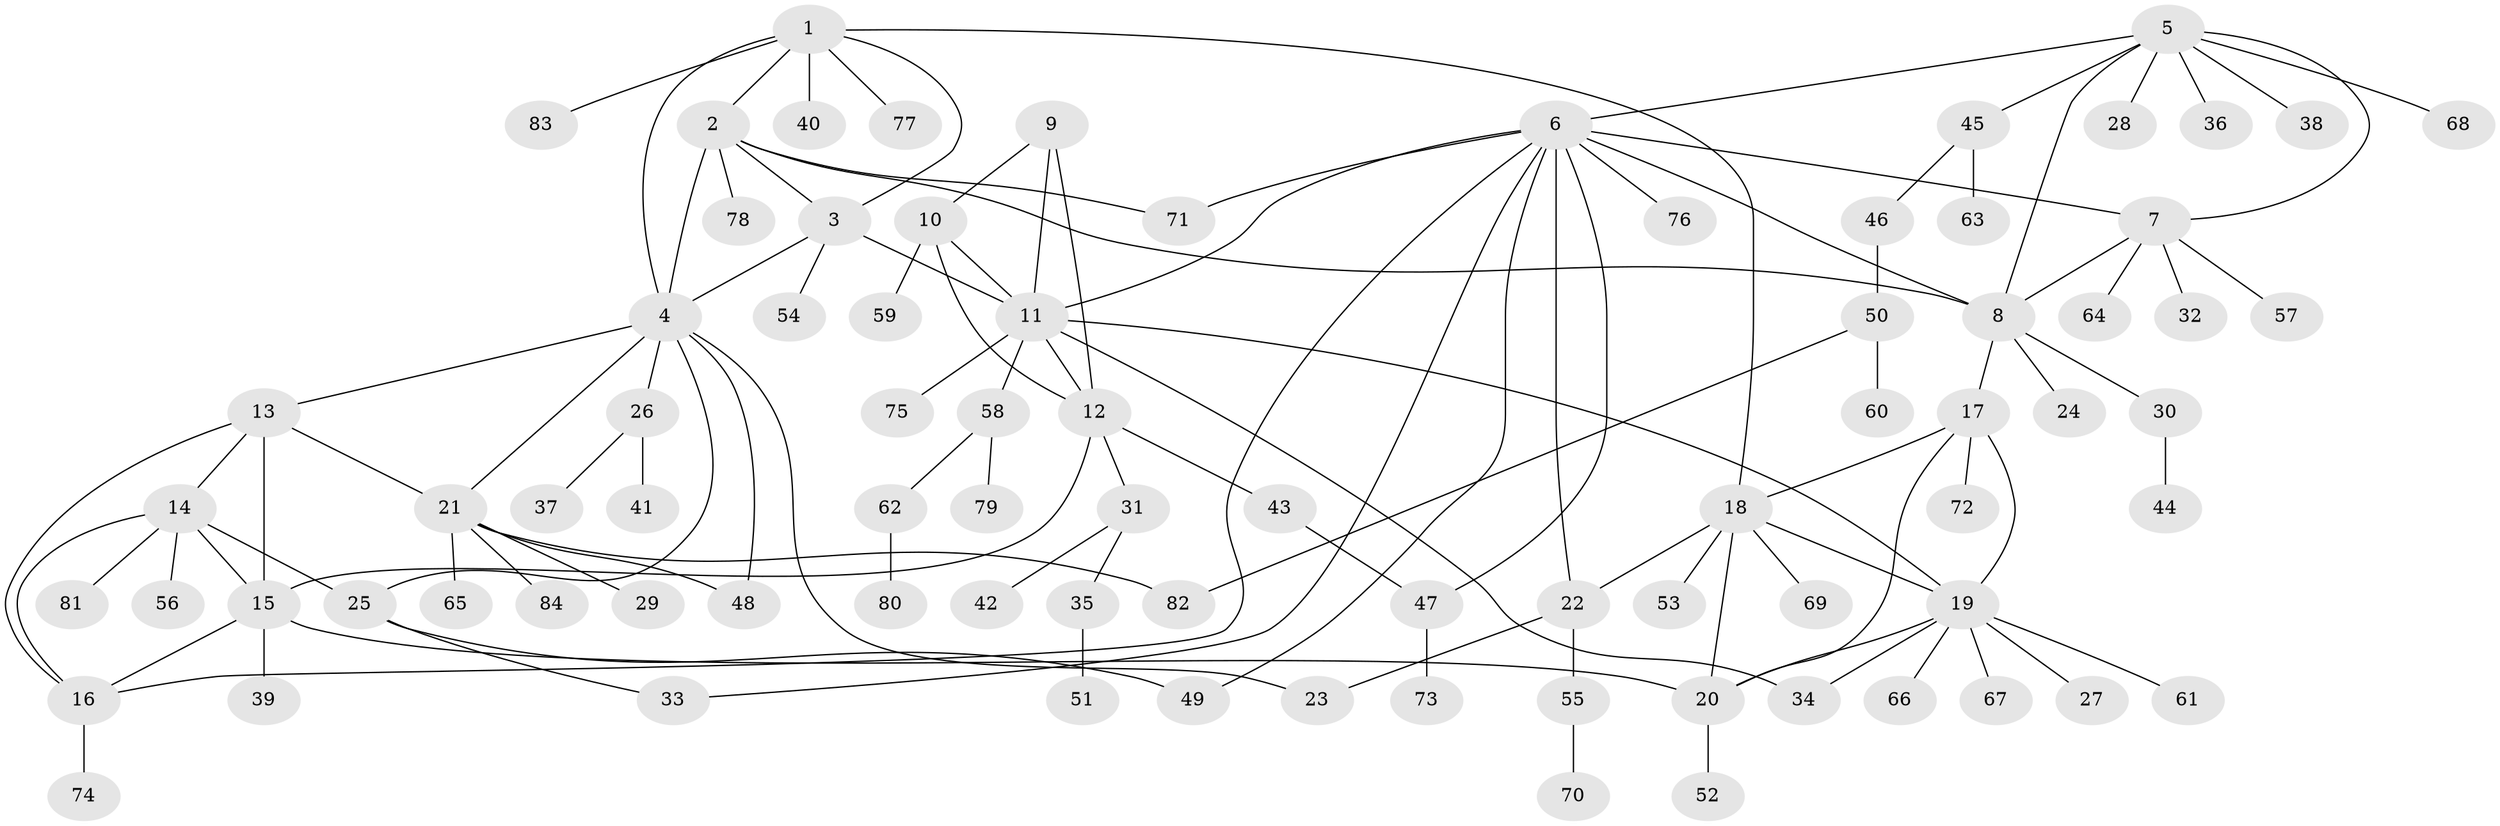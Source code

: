 // coarse degree distribution, {11: 0.023809523809523808, 6: 0.047619047619047616, 12: 0.023809523809523808, 5: 0.047619047619047616, 3: 0.11904761904761904, 9: 0.047619047619047616, 7: 0.023809523809523808, 2: 0.11904761904761904, 1: 0.5476190476190477}
// Generated by graph-tools (version 1.1) at 2025/19/03/04/25 18:19:50]
// undirected, 84 vertices, 115 edges
graph export_dot {
graph [start="1"]
  node [color=gray90,style=filled];
  1;
  2;
  3;
  4;
  5;
  6;
  7;
  8;
  9;
  10;
  11;
  12;
  13;
  14;
  15;
  16;
  17;
  18;
  19;
  20;
  21;
  22;
  23;
  24;
  25;
  26;
  27;
  28;
  29;
  30;
  31;
  32;
  33;
  34;
  35;
  36;
  37;
  38;
  39;
  40;
  41;
  42;
  43;
  44;
  45;
  46;
  47;
  48;
  49;
  50;
  51;
  52;
  53;
  54;
  55;
  56;
  57;
  58;
  59;
  60;
  61;
  62;
  63;
  64;
  65;
  66;
  67;
  68;
  69;
  70;
  71;
  72;
  73;
  74;
  75;
  76;
  77;
  78;
  79;
  80;
  81;
  82;
  83;
  84;
  1 -- 2;
  1 -- 3;
  1 -- 4;
  1 -- 18;
  1 -- 40;
  1 -- 77;
  1 -- 83;
  2 -- 3;
  2 -- 4;
  2 -- 8;
  2 -- 71;
  2 -- 78;
  3 -- 4;
  3 -- 11;
  3 -- 54;
  4 -- 13;
  4 -- 21;
  4 -- 23;
  4 -- 25;
  4 -- 26;
  4 -- 48;
  5 -- 6;
  5 -- 7;
  5 -- 8;
  5 -- 28;
  5 -- 36;
  5 -- 38;
  5 -- 45;
  5 -- 68;
  6 -- 7;
  6 -- 8;
  6 -- 11;
  6 -- 16;
  6 -- 22;
  6 -- 33;
  6 -- 47;
  6 -- 49;
  6 -- 71;
  6 -- 76;
  7 -- 8;
  7 -- 32;
  7 -- 57;
  7 -- 64;
  8 -- 17;
  8 -- 24;
  8 -- 30;
  9 -- 10;
  9 -- 11;
  9 -- 12;
  10 -- 11;
  10 -- 12;
  10 -- 59;
  11 -- 12;
  11 -- 19;
  11 -- 34;
  11 -- 58;
  11 -- 75;
  12 -- 15;
  12 -- 31;
  12 -- 43;
  13 -- 14;
  13 -- 15;
  13 -- 16;
  13 -- 21;
  14 -- 15;
  14 -- 16;
  14 -- 25;
  14 -- 56;
  14 -- 81;
  15 -- 16;
  15 -- 20;
  15 -- 39;
  16 -- 74;
  17 -- 18;
  17 -- 19;
  17 -- 20;
  17 -- 72;
  18 -- 19;
  18 -- 20;
  18 -- 22;
  18 -- 53;
  18 -- 69;
  19 -- 20;
  19 -- 27;
  19 -- 34;
  19 -- 61;
  19 -- 66;
  19 -- 67;
  20 -- 52;
  21 -- 29;
  21 -- 48;
  21 -- 65;
  21 -- 82;
  21 -- 84;
  22 -- 23;
  22 -- 55;
  25 -- 33;
  25 -- 49;
  26 -- 37;
  26 -- 41;
  30 -- 44;
  31 -- 35;
  31 -- 42;
  35 -- 51;
  43 -- 47;
  45 -- 46;
  45 -- 63;
  46 -- 50;
  47 -- 73;
  50 -- 60;
  50 -- 82;
  55 -- 70;
  58 -- 62;
  58 -- 79;
  62 -- 80;
}
